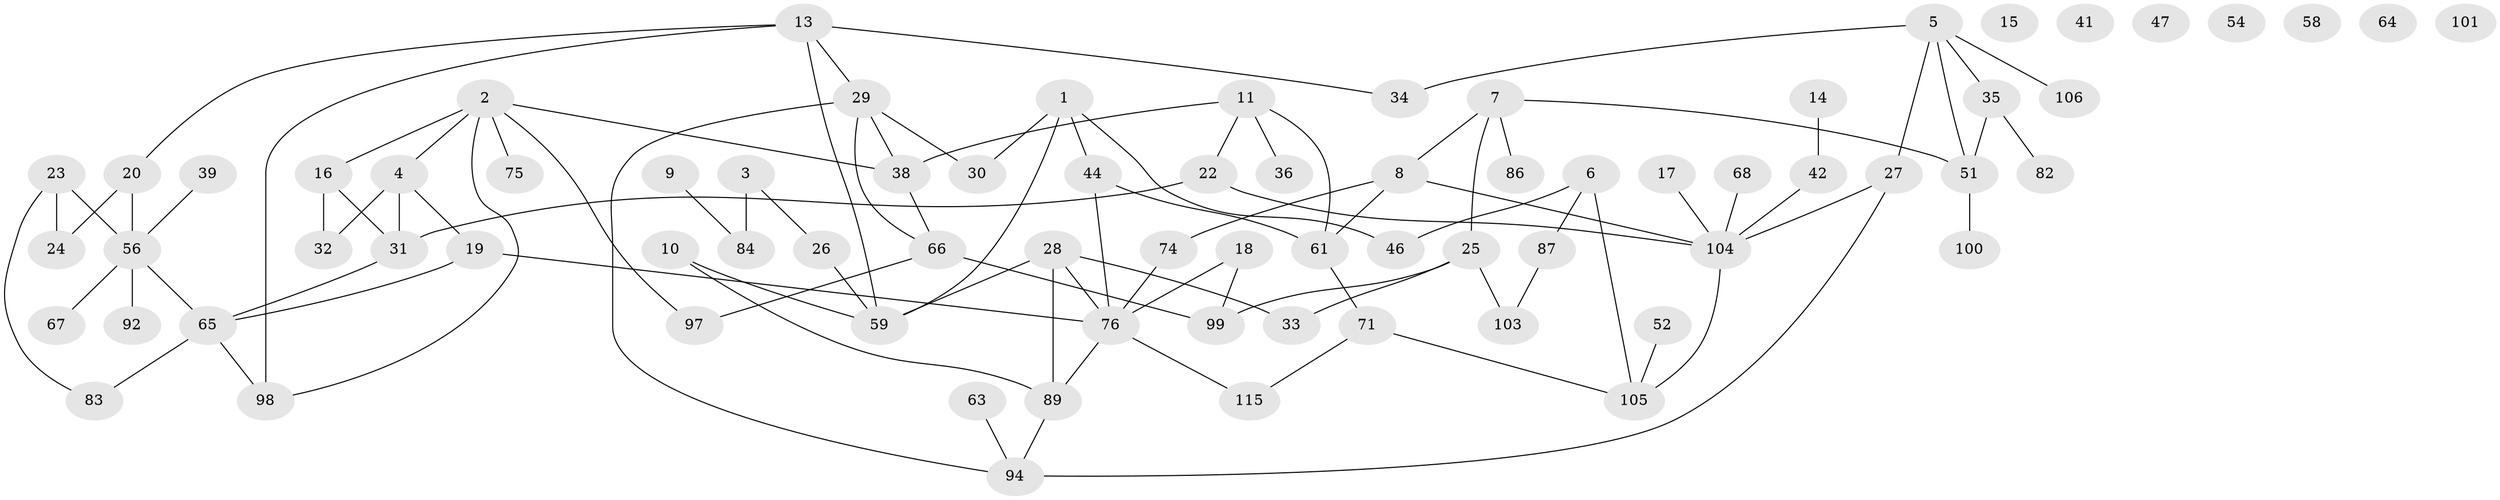 // original degree distribution, {3: 0.19130434782608696, 6: 0.017391304347826087, 2: 0.3391304347826087, 5: 0.05217391304347826, 1: 0.19130434782608696, 0: 0.06086956521739131, 4: 0.14782608695652175}
// Generated by graph-tools (version 1.1) at 2025/41/03/06/25 10:41:20]
// undirected, 76 vertices, 99 edges
graph export_dot {
graph [start="1"]
  node [color=gray90,style=filled];
  1 [super="+91"];
  2 [super="+48"];
  3 [super="+49"];
  4 [super="+12"];
  5 [super="+45"];
  6 [super="+90"];
  7 [super="+110"];
  8 [super="+79"];
  9;
  10;
  11 [super="+21"];
  13 [super="+114"];
  14 [super="+50"];
  15;
  16;
  17 [super="+37"];
  18 [super="+88"];
  19 [super="+40"];
  20;
  22 [super="+78"];
  23 [super="+109"];
  24 [super="+73"];
  25 [super="+77"];
  26;
  27 [super="+60"];
  28 [super="+55"];
  29 [super="+53"];
  30 [super="+85"];
  31 [super="+72"];
  32;
  33 [super="+70"];
  34 [super="+62"];
  35 [super="+96"];
  36;
  38 [super="+43"];
  39;
  41;
  42;
  44;
  46;
  47;
  51 [super="+57"];
  52;
  54;
  56 [super="+113"];
  58;
  59 [super="+81"];
  61;
  63;
  64;
  65 [super="+95"];
  66 [super="+69"];
  67;
  68;
  71 [super="+102"];
  74;
  75;
  76 [super="+80"];
  82;
  83;
  84;
  86;
  87;
  89 [super="+93"];
  92;
  94 [super="+111"];
  97 [super="+112"];
  98;
  99;
  100;
  101;
  103 [super="+107"];
  104 [super="+108"];
  105;
  106;
  115;
  1 -- 46;
  1 -- 30;
  1 -- 59;
  1 -- 44;
  2 -- 16;
  2 -- 38;
  2 -- 75;
  2 -- 97;
  2 -- 98;
  2 -- 4;
  3 -- 84;
  3 -- 26;
  4 -- 32;
  4 -- 31;
  4 -- 19;
  5 -- 51;
  5 -- 35;
  5 -- 106;
  5 -- 27;
  5 -- 34;
  6 -- 46;
  6 -- 105;
  6 -- 87;
  7 -- 8;
  7 -- 86;
  7 -- 25;
  7 -- 51;
  8 -- 74;
  8 -- 61;
  8 -- 104;
  9 -- 84;
  10 -- 59;
  10 -- 89;
  11 -- 38;
  11 -- 22;
  11 -- 36;
  11 -- 61;
  13 -- 59;
  13 -- 98;
  13 -- 29;
  13 -- 20;
  13 -- 34;
  14 -- 42;
  16 -- 32;
  16 -- 31;
  17 -- 104;
  18 -- 76;
  18 -- 99;
  19 -- 65;
  19 -- 76;
  20 -- 24;
  20 -- 56;
  22 -- 31;
  22 -- 104;
  23 -- 24;
  23 -- 56;
  23 -- 83;
  25 -- 33;
  25 -- 99;
  25 -- 103;
  26 -- 59;
  27 -- 104;
  27 -- 94;
  28 -- 59;
  28 -- 76;
  28 -- 89;
  28 -- 33;
  29 -- 94;
  29 -- 66;
  29 -- 30;
  29 -- 38;
  31 -- 65;
  35 -- 51;
  35 -- 82;
  38 -- 66;
  39 -- 56;
  42 -- 104;
  44 -- 61;
  44 -- 76;
  51 -- 100;
  52 -- 105;
  56 -- 67;
  56 -- 92;
  56 -- 65;
  61 -- 71;
  63 -- 94;
  65 -- 98;
  65 -- 83;
  66 -- 99;
  66 -- 97;
  68 -- 104;
  71 -- 115;
  71 -- 105;
  74 -- 76;
  76 -- 89;
  76 -- 115;
  87 -- 103;
  89 -- 94;
  104 -- 105;
}
